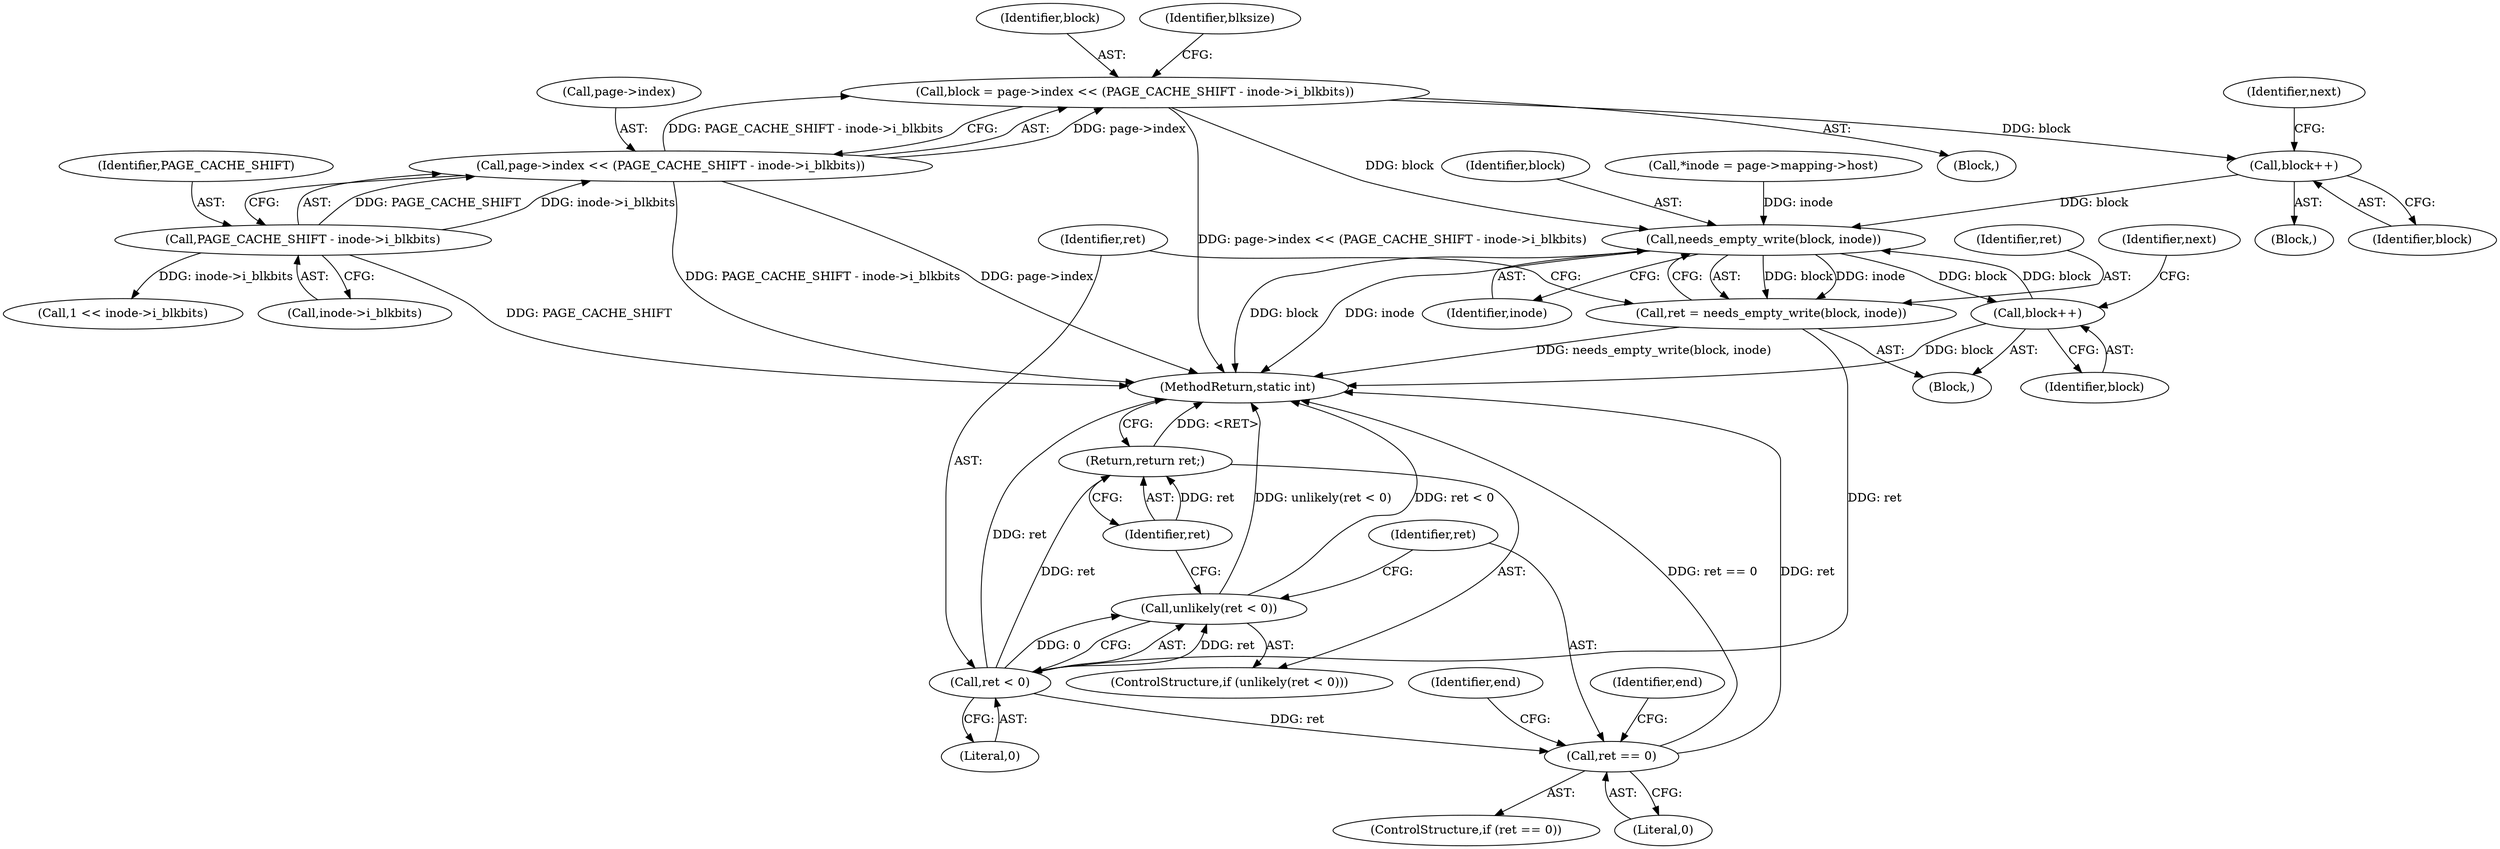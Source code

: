 digraph "1_linux_64dd153c83743af81f20924c6343652d731eeecb_4@integer" {
"1000119" [label="(Call,block = page->index << (PAGE_CACHE_SHIFT - inode->i_blkbits))"];
"1000121" [label="(Call,page->index << (PAGE_CACHE_SHIFT - inode->i_blkbits))"];
"1000125" [label="(Call,PAGE_CACHE_SHIFT - inode->i_blkbits)"];
"1000151" [label="(Call,block++)"];
"1000163" [label="(Call,needs_empty_write(block, inode))"];
"1000161" [label="(Call,ret = needs_empty_write(block, inode))"];
"1000168" [label="(Call,ret < 0)"];
"1000167" [label="(Call,unlikely(ret < 0))"];
"1000171" [label="(Return,return ret;)"];
"1000174" [label="(Call,ret == 0)"];
"1000217" [label="(Call,block++)"];
"1000133" [label="(Call,1 << inode->i_blkbits)"];
"1000173" [label="(ControlStructure,if (ret == 0))"];
"1000161" [label="(Call,ret = needs_empty_write(block, inode))"];
"1000220" [label="(Identifier,next)"];
"1000168" [label="(Call,ret < 0)"];
"1000218" [label="(Identifier,block)"];
"1000125" [label="(Call,PAGE_CACHE_SHIFT - inode->i_blkbits)"];
"1000253" [label="(MethodReturn,static int)"];
"1000152" [label="(Identifier,block)"];
"1000166" [label="(ControlStructure,if (unlikely(ret < 0)))"];
"1000119" [label="(Call,block = page->index << (PAGE_CACHE_SHIFT - inode->i_blkbits))"];
"1000164" [label="(Identifier,block)"];
"1000174" [label="(Call,ret == 0)"];
"1000120" [label="(Identifier,block)"];
"1000105" [label="(Block,)"];
"1000162" [label="(Identifier,ret)"];
"1000145" [label="(Identifier,next)"];
"1000217" [label="(Call,block++)"];
"1000171" [label="(Return,return ret;)"];
"1000157" [label="(Block,)"];
"1000127" [label="(Call,inode->i_blkbits)"];
"1000126" [label="(Identifier,PAGE_CACHE_SHIFT)"];
"1000176" [label="(Literal,0)"];
"1000107" [label="(Call,*inode = page->mapping->host)"];
"1000170" [label="(Literal,0)"];
"1000121" [label="(Call,page->index << (PAGE_CACHE_SHIFT - inode->i_blkbits))"];
"1000215" [label="(Identifier,end)"];
"1000175" [label="(Identifier,ret)"];
"1000163" [label="(Call,needs_empty_write(block, inode))"];
"1000132" [label="(Identifier,blksize)"];
"1000122" [label="(Call,page->index)"];
"1000172" [label="(Identifier,ret)"];
"1000147" [label="(Block,)"];
"1000179" [label="(Identifier,end)"];
"1000167" [label="(Call,unlikely(ret < 0))"];
"1000151" [label="(Call,block++)"];
"1000169" [label="(Identifier,ret)"];
"1000165" [label="(Identifier,inode)"];
"1000119" -> "1000105"  [label="AST: "];
"1000119" -> "1000121"  [label="CFG: "];
"1000120" -> "1000119"  [label="AST: "];
"1000121" -> "1000119"  [label="AST: "];
"1000132" -> "1000119"  [label="CFG: "];
"1000119" -> "1000253"  [label="DDG: page->index << (PAGE_CACHE_SHIFT - inode->i_blkbits)"];
"1000121" -> "1000119"  [label="DDG: page->index"];
"1000121" -> "1000119"  [label="DDG: PAGE_CACHE_SHIFT - inode->i_blkbits"];
"1000119" -> "1000151"  [label="DDG: block"];
"1000119" -> "1000163"  [label="DDG: block"];
"1000121" -> "1000125"  [label="CFG: "];
"1000122" -> "1000121"  [label="AST: "];
"1000125" -> "1000121"  [label="AST: "];
"1000121" -> "1000253"  [label="DDG: PAGE_CACHE_SHIFT - inode->i_blkbits"];
"1000121" -> "1000253"  [label="DDG: page->index"];
"1000125" -> "1000121"  [label="DDG: PAGE_CACHE_SHIFT"];
"1000125" -> "1000121"  [label="DDG: inode->i_blkbits"];
"1000125" -> "1000127"  [label="CFG: "];
"1000126" -> "1000125"  [label="AST: "];
"1000127" -> "1000125"  [label="AST: "];
"1000125" -> "1000253"  [label="DDG: PAGE_CACHE_SHIFT"];
"1000125" -> "1000133"  [label="DDG: inode->i_blkbits"];
"1000151" -> "1000147"  [label="AST: "];
"1000151" -> "1000152"  [label="CFG: "];
"1000152" -> "1000151"  [label="AST: "];
"1000145" -> "1000151"  [label="CFG: "];
"1000151" -> "1000163"  [label="DDG: block"];
"1000163" -> "1000161"  [label="AST: "];
"1000163" -> "1000165"  [label="CFG: "];
"1000164" -> "1000163"  [label="AST: "];
"1000165" -> "1000163"  [label="AST: "];
"1000161" -> "1000163"  [label="CFG: "];
"1000163" -> "1000253"  [label="DDG: block"];
"1000163" -> "1000253"  [label="DDG: inode"];
"1000163" -> "1000161"  [label="DDG: block"];
"1000163" -> "1000161"  [label="DDG: inode"];
"1000217" -> "1000163"  [label="DDG: block"];
"1000107" -> "1000163"  [label="DDG: inode"];
"1000163" -> "1000217"  [label="DDG: block"];
"1000161" -> "1000157"  [label="AST: "];
"1000162" -> "1000161"  [label="AST: "];
"1000169" -> "1000161"  [label="CFG: "];
"1000161" -> "1000253"  [label="DDG: needs_empty_write(block, inode)"];
"1000161" -> "1000168"  [label="DDG: ret"];
"1000168" -> "1000167"  [label="AST: "];
"1000168" -> "1000170"  [label="CFG: "];
"1000169" -> "1000168"  [label="AST: "];
"1000170" -> "1000168"  [label="AST: "];
"1000167" -> "1000168"  [label="CFG: "];
"1000168" -> "1000253"  [label="DDG: ret"];
"1000168" -> "1000167"  [label="DDG: ret"];
"1000168" -> "1000167"  [label="DDG: 0"];
"1000168" -> "1000171"  [label="DDG: ret"];
"1000168" -> "1000174"  [label="DDG: ret"];
"1000167" -> "1000166"  [label="AST: "];
"1000172" -> "1000167"  [label="CFG: "];
"1000175" -> "1000167"  [label="CFG: "];
"1000167" -> "1000253"  [label="DDG: ret < 0"];
"1000167" -> "1000253"  [label="DDG: unlikely(ret < 0)"];
"1000171" -> "1000166"  [label="AST: "];
"1000171" -> "1000172"  [label="CFG: "];
"1000172" -> "1000171"  [label="AST: "];
"1000253" -> "1000171"  [label="CFG: "];
"1000171" -> "1000253"  [label="DDG: <RET>"];
"1000172" -> "1000171"  [label="DDG: ret"];
"1000174" -> "1000173"  [label="AST: "];
"1000174" -> "1000176"  [label="CFG: "];
"1000175" -> "1000174"  [label="AST: "];
"1000176" -> "1000174"  [label="AST: "];
"1000179" -> "1000174"  [label="CFG: "];
"1000215" -> "1000174"  [label="CFG: "];
"1000174" -> "1000253"  [label="DDG: ret == 0"];
"1000174" -> "1000253"  [label="DDG: ret"];
"1000217" -> "1000157"  [label="AST: "];
"1000217" -> "1000218"  [label="CFG: "];
"1000218" -> "1000217"  [label="AST: "];
"1000220" -> "1000217"  [label="CFG: "];
"1000217" -> "1000253"  [label="DDG: block"];
}
